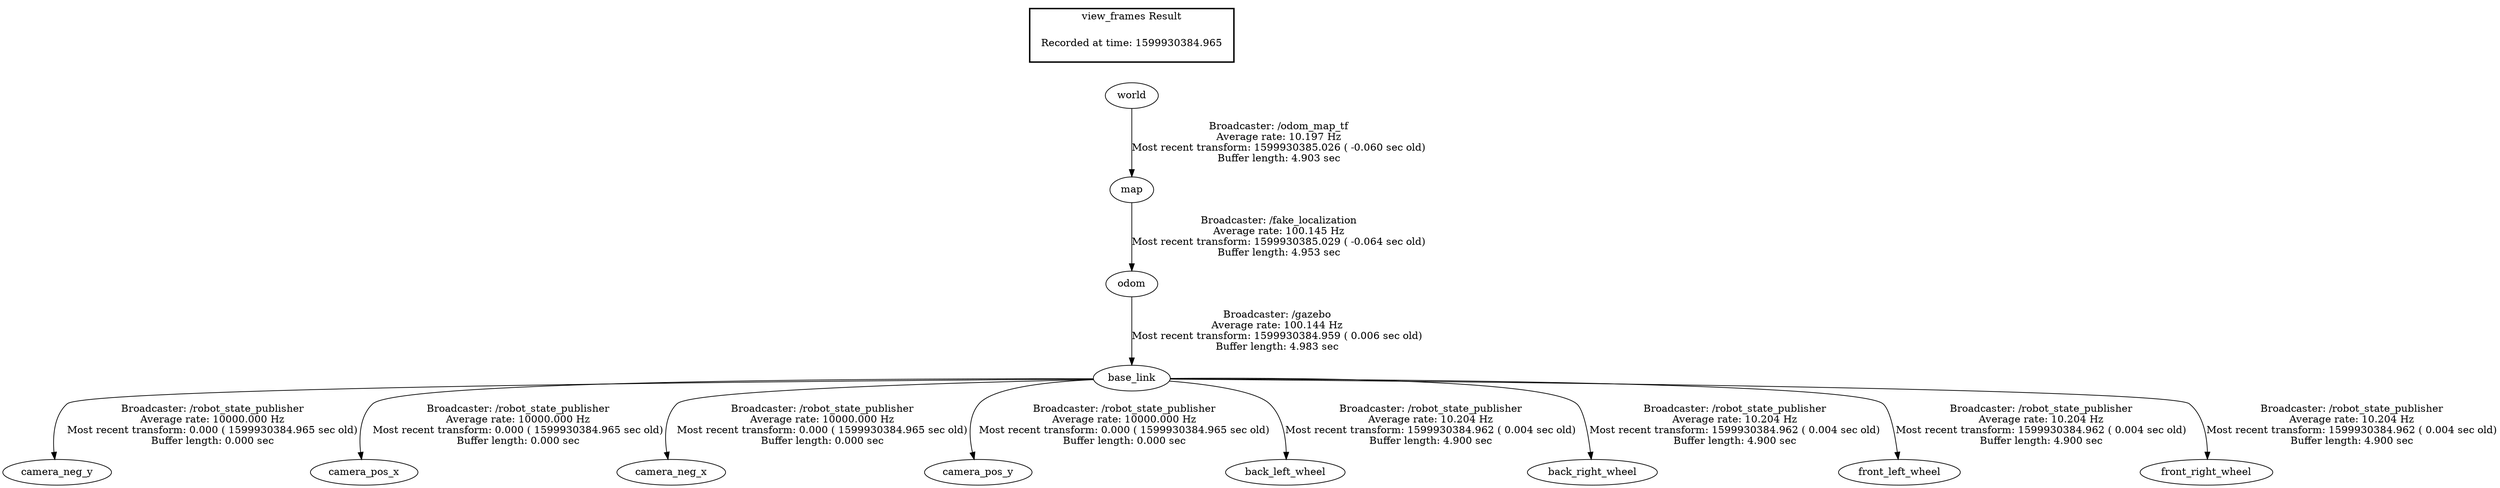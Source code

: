 digraph G {
"base_link" -> "camera_neg_y"[label="Broadcaster: /robot_state_publisher\nAverage rate: 10000.000 Hz\nMost recent transform: 0.000 ( 1599930384.965 sec old)\nBuffer length: 0.000 sec\n"];
"odom" -> "base_link"[label="Broadcaster: /gazebo\nAverage rate: 100.144 Hz\nMost recent transform: 1599930384.959 ( 0.006 sec old)\nBuffer length: 4.983 sec\n"];
"base_link" -> "camera_pos_x"[label="Broadcaster: /robot_state_publisher\nAverage rate: 10000.000 Hz\nMost recent transform: 0.000 ( 1599930384.965 sec old)\nBuffer length: 0.000 sec\n"];
"base_link" -> "camera_neg_x"[label="Broadcaster: /robot_state_publisher\nAverage rate: 10000.000 Hz\nMost recent transform: 0.000 ( 1599930384.965 sec old)\nBuffer length: 0.000 sec\n"];
"base_link" -> "camera_pos_y"[label="Broadcaster: /robot_state_publisher\nAverage rate: 10000.000 Hz\nMost recent transform: 0.000 ( 1599930384.965 sec old)\nBuffer length: 0.000 sec\n"];
"map" -> "odom"[label="Broadcaster: /fake_localization\nAverage rate: 100.145 Hz\nMost recent transform: 1599930385.029 ( -0.064 sec old)\nBuffer length: 4.953 sec\n"];
"world" -> "map"[label="Broadcaster: /odom_map_tf\nAverage rate: 10.197 Hz\nMost recent transform: 1599930385.026 ( -0.060 sec old)\nBuffer length: 4.903 sec\n"];
"base_link" -> "back_left_wheel"[label="Broadcaster: /robot_state_publisher\nAverage rate: 10.204 Hz\nMost recent transform: 1599930384.962 ( 0.004 sec old)\nBuffer length: 4.900 sec\n"];
"base_link" -> "back_right_wheel"[label="Broadcaster: /robot_state_publisher\nAverage rate: 10.204 Hz\nMost recent transform: 1599930384.962 ( 0.004 sec old)\nBuffer length: 4.900 sec\n"];
"base_link" -> "front_left_wheel"[label="Broadcaster: /robot_state_publisher\nAverage rate: 10.204 Hz\nMost recent transform: 1599930384.962 ( 0.004 sec old)\nBuffer length: 4.900 sec\n"];
"base_link" -> "front_right_wheel"[label="Broadcaster: /robot_state_publisher\nAverage rate: 10.204 Hz\nMost recent transform: 1599930384.962 ( 0.004 sec old)\nBuffer length: 4.900 sec\n"];
edge [style=invis];
 subgraph cluster_legend { style=bold; color=black; label ="view_frames Result";
"Recorded at time: 1599930384.965"[ shape=plaintext ] ;
 }->"world";
}